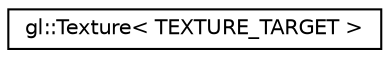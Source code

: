 digraph "Graphical Class Hierarchy"
{
 // LATEX_PDF_SIZE
  edge [fontname="Helvetica",fontsize="10",labelfontname="Helvetica",labelfontsize="10"];
  node [fontname="Helvetica",fontsize="10",shape=record];
  rankdir="LR";
  Node0 [label="gl::Texture\< TEXTURE_TARGET \>",height=0.2,width=0.4,color="black", fillcolor="white", style="filled",URL="$classgl_1_1Texture.html",tooltip=" "];
}
